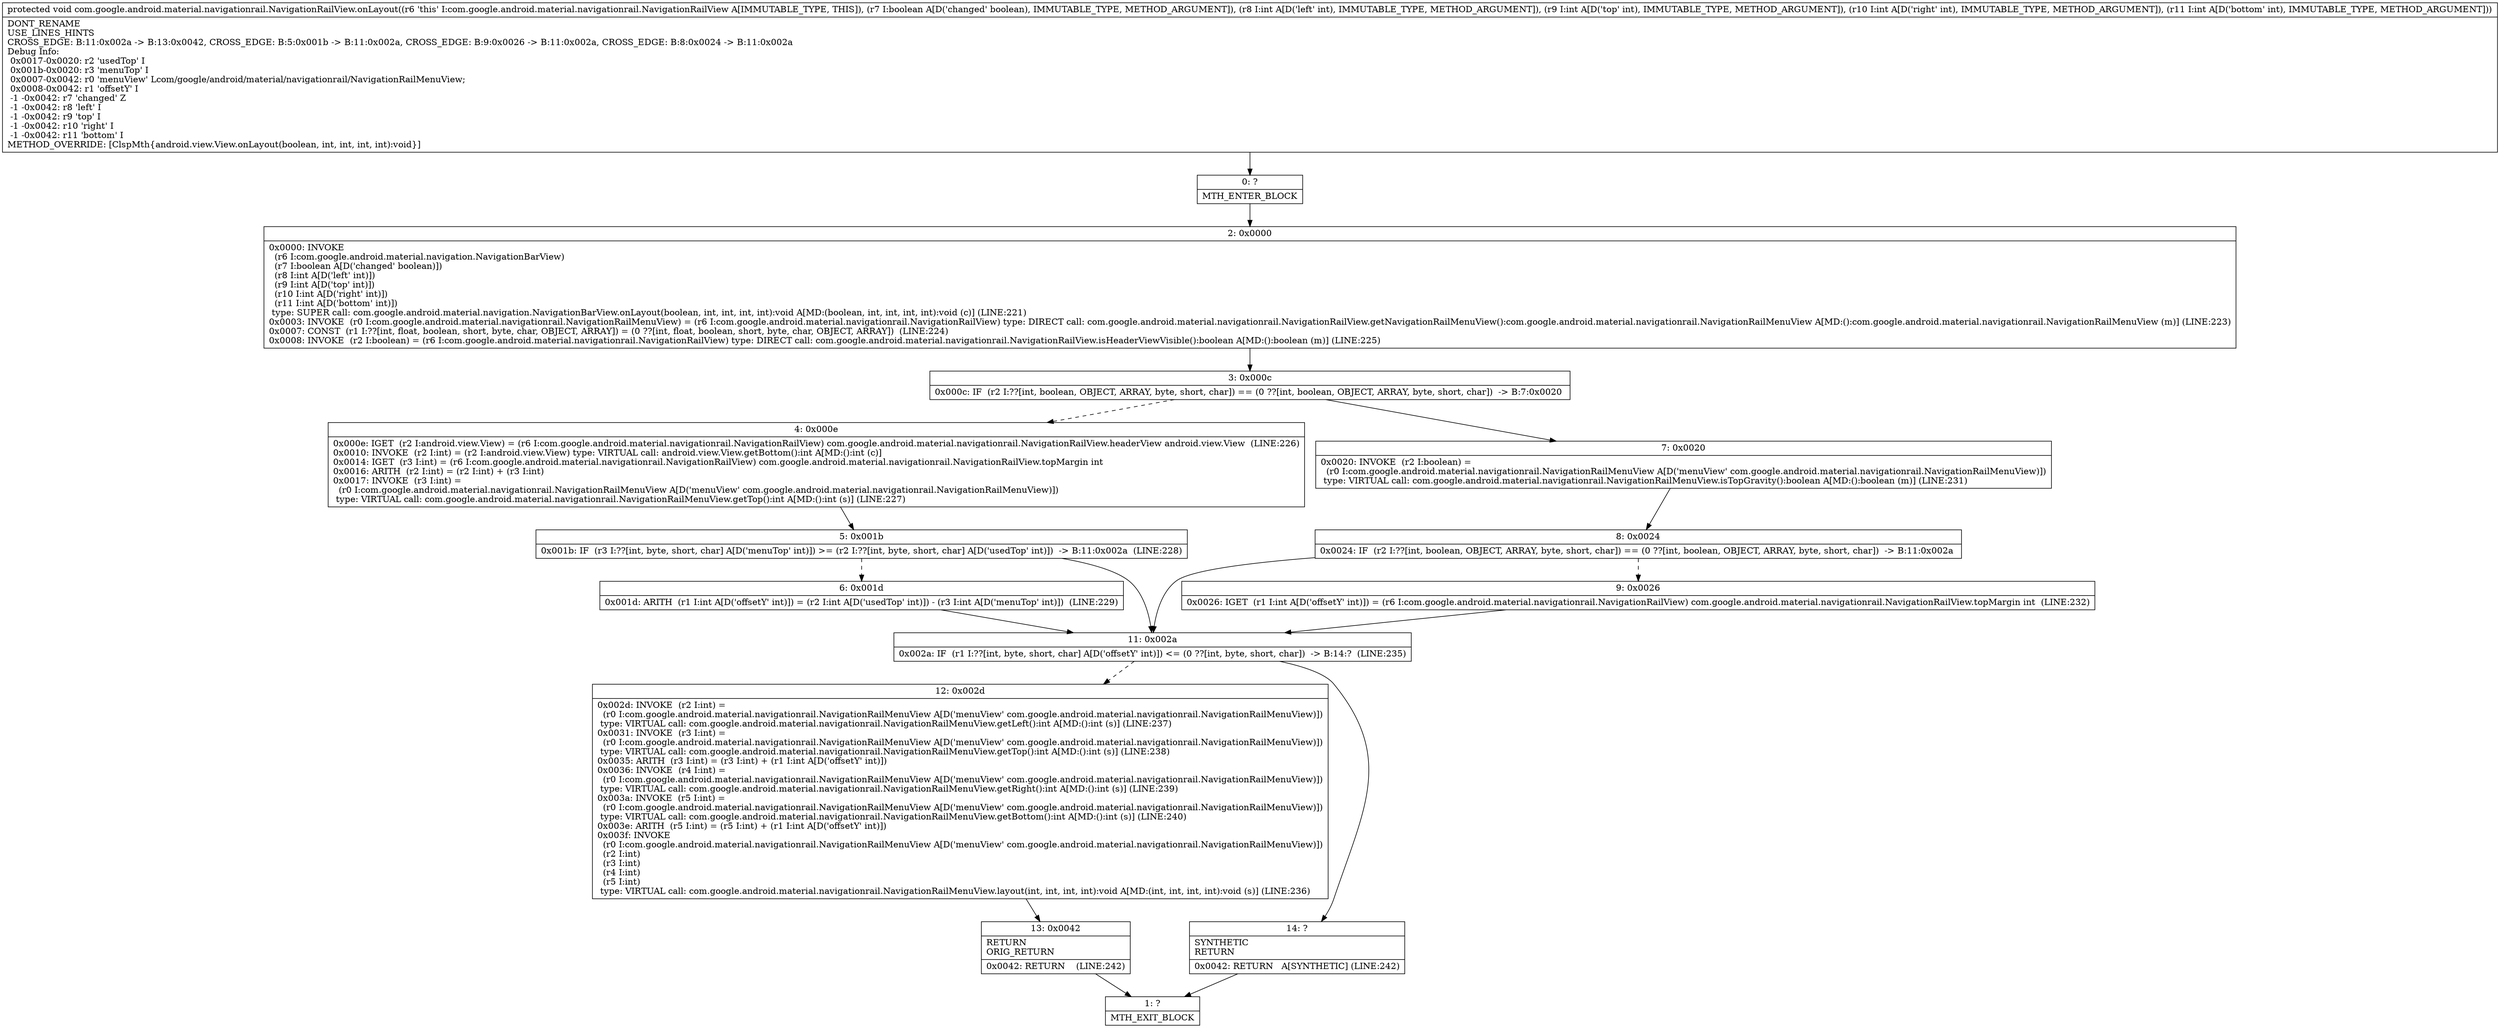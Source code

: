 digraph "CFG forcom.google.android.material.navigationrail.NavigationRailView.onLayout(ZIIII)V" {
Node_0 [shape=record,label="{0\:\ ?|MTH_ENTER_BLOCK\l}"];
Node_2 [shape=record,label="{2\:\ 0x0000|0x0000: INVOKE  \l  (r6 I:com.google.android.material.navigation.NavigationBarView)\l  (r7 I:boolean A[D('changed' boolean)])\l  (r8 I:int A[D('left' int)])\l  (r9 I:int A[D('top' int)])\l  (r10 I:int A[D('right' int)])\l  (r11 I:int A[D('bottom' int)])\l type: SUPER call: com.google.android.material.navigation.NavigationBarView.onLayout(boolean, int, int, int, int):void A[MD:(boolean, int, int, int, int):void (c)] (LINE:221)\l0x0003: INVOKE  (r0 I:com.google.android.material.navigationrail.NavigationRailMenuView) = (r6 I:com.google.android.material.navigationrail.NavigationRailView) type: DIRECT call: com.google.android.material.navigationrail.NavigationRailView.getNavigationRailMenuView():com.google.android.material.navigationrail.NavigationRailMenuView A[MD:():com.google.android.material.navigationrail.NavigationRailMenuView (m)] (LINE:223)\l0x0007: CONST  (r1 I:??[int, float, boolean, short, byte, char, OBJECT, ARRAY]) = (0 ??[int, float, boolean, short, byte, char, OBJECT, ARRAY])  (LINE:224)\l0x0008: INVOKE  (r2 I:boolean) = (r6 I:com.google.android.material.navigationrail.NavigationRailView) type: DIRECT call: com.google.android.material.navigationrail.NavigationRailView.isHeaderViewVisible():boolean A[MD:():boolean (m)] (LINE:225)\l}"];
Node_3 [shape=record,label="{3\:\ 0x000c|0x000c: IF  (r2 I:??[int, boolean, OBJECT, ARRAY, byte, short, char]) == (0 ??[int, boolean, OBJECT, ARRAY, byte, short, char])  \-\> B:7:0x0020 \l}"];
Node_4 [shape=record,label="{4\:\ 0x000e|0x000e: IGET  (r2 I:android.view.View) = (r6 I:com.google.android.material.navigationrail.NavigationRailView) com.google.android.material.navigationrail.NavigationRailView.headerView android.view.View  (LINE:226)\l0x0010: INVOKE  (r2 I:int) = (r2 I:android.view.View) type: VIRTUAL call: android.view.View.getBottom():int A[MD:():int (c)]\l0x0014: IGET  (r3 I:int) = (r6 I:com.google.android.material.navigationrail.NavigationRailView) com.google.android.material.navigationrail.NavigationRailView.topMargin int \l0x0016: ARITH  (r2 I:int) = (r2 I:int) + (r3 I:int) \l0x0017: INVOKE  (r3 I:int) = \l  (r0 I:com.google.android.material.navigationrail.NavigationRailMenuView A[D('menuView' com.google.android.material.navigationrail.NavigationRailMenuView)])\l type: VIRTUAL call: com.google.android.material.navigationrail.NavigationRailMenuView.getTop():int A[MD:():int (s)] (LINE:227)\l}"];
Node_5 [shape=record,label="{5\:\ 0x001b|0x001b: IF  (r3 I:??[int, byte, short, char] A[D('menuTop' int)]) \>= (r2 I:??[int, byte, short, char] A[D('usedTop' int)])  \-\> B:11:0x002a  (LINE:228)\l}"];
Node_6 [shape=record,label="{6\:\ 0x001d|0x001d: ARITH  (r1 I:int A[D('offsetY' int)]) = (r2 I:int A[D('usedTop' int)]) \- (r3 I:int A[D('menuTop' int)])  (LINE:229)\l}"];
Node_11 [shape=record,label="{11\:\ 0x002a|0x002a: IF  (r1 I:??[int, byte, short, char] A[D('offsetY' int)]) \<= (0 ??[int, byte, short, char])  \-\> B:14:?  (LINE:235)\l}"];
Node_12 [shape=record,label="{12\:\ 0x002d|0x002d: INVOKE  (r2 I:int) = \l  (r0 I:com.google.android.material.navigationrail.NavigationRailMenuView A[D('menuView' com.google.android.material.navigationrail.NavigationRailMenuView)])\l type: VIRTUAL call: com.google.android.material.navigationrail.NavigationRailMenuView.getLeft():int A[MD:():int (s)] (LINE:237)\l0x0031: INVOKE  (r3 I:int) = \l  (r0 I:com.google.android.material.navigationrail.NavigationRailMenuView A[D('menuView' com.google.android.material.navigationrail.NavigationRailMenuView)])\l type: VIRTUAL call: com.google.android.material.navigationrail.NavigationRailMenuView.getTop():int A[MD:():int (s)] (LINE:238)\l0x0035: ARITH  (r3 I:int) = (r3 I:int) + (r1 I:int A[D('offsetY' int)]) \l0x0036: INVOKE  (r4 I:int) = \l  (r0 I:com.google.android.material.navigationrail.NavigationRailMenuView A[D('menuView' com.google.android.material.navigationrail.NavigationRailMenuView)])\l type: VIRTUAL call: com.google.android.material.navigationrail.NavigationRailMenuView.getRight():int A[MD:():int (s)] (LINE:239)\l0x003a: INVOKE  (r5 I:int) = \l  (r0 I:com.google.android.material.navigationrail.NavigationRailMenuView A[D('menuView' com.google.android.material.navigationrail.NavigationRailMenuView)])\l type: VIRTUAL call: com.google.android.material.navigationrail.NavigationRailMenuView.getBottom():int A[MD:():int (s)] (LINE:240)\l0x003e: ARITH  (r5 I:int) = (r5 I:int) + (r1 I:int A[D('offsetY' int)]) \l0x003f: INVOKE  \l  (r0 I:com.google.android.material.navigationrail.NavigationRailMenuView A[D('menuView' com.google.android.material.navigationrail.NavigationRailMenuView)])\l  (r2 I:int)\l  (r3 I:int)\l  (r4 I:int)\l  (r5 I:int)\l type: VIRTUAL call: com.google.android.material.navigationrail.NavigationRailMenuView.layout(int, int, int, int):void A[MD:(int, int, int, int):void (s)] (LINE:236)\l}"];
Node_13 [shape=record,label="{13\:\ 0x0042|RETURN\lORIG_RETURN\l|0x0042: RETURN    (LINE:242)\l}"];
Node_1 [shape=record,label="{1\:\ ?|MTH_EXIT_BLOCK\l}"];
Node_14 [shape=record,label="{14\:\ ?|SYNTHETIC\lRETURN\l|0x0042: RETURN   A[SYNTHETIC] (LINE:242)\l}"];
Node_7 [shape=record,label="{7\:\ 0x0020|0x0020: INVOKE  (r2 I:boolean) = \l  (r0 I:com.google.android.material.navigationrail.NavigationRailMenuView A[D('menuView' com.google.android.material.navigationrail.NavigationRailMenuView)])\l type: VIRTUAL call: com.google.android.material.navigationrail.NavigationRailMenuView.isTopGravity():boolean A[MD:():boolean (m)] (LINE:231)\l}"];
Node_8 [shape=record,label="{8\:\ 0x0024|0x0024: IF  (r2 I:??[int, boolean, OBJECT, ARRAY, byte, short, char]) == (0 ??[int, boolean, OBJECT, ARRAY, byte, short, char])  \-\> B:11:0x002a \l}"];
Node_9 [shape=record,label="{9\:\ 0x0026|0x0026: IGET  (r1 I:int A[D('offsetY' int)]) = (r6 I:com.google.android.material.navigationrail.NavigationRailView) com.google.android.material.navigationrail.NavigationRailView.topMargin int  (LINE:232)\l}"];
MethodNode[shape=record,label="{protected void com.google.android.material.navigationrail.NavigationRailView.onLayout((r6 'this' I:com.google.android.material.navigationrail.NavigationRailView A[IMMUTABLE_TYPE, THIS]), (r7 I:boolean A[D('changed' boolean), IMMUTABLE_TYPE, METHOD_ARGUMENT]), (r8 I:int A[D('left' int), IMMUTABLE_TYPE, METHOD_ARGUMENT]), (r9 I:int A[D('top' int), IMMUTABLE_TYPE, METHOD_ARGUMENT]), (r10 I:int A[D('right' int), IMMUTABLE_TYPE, METHOD_ARGUMENT]), (r11 I:int A[D('bottom' int), IMMUTABLE_TYPE, METHOD_ARGUMENT]))  | DONT_RENAME\lUSE_LINES_HINTS\lCROSS_EDGE: B:11:0x002a \-\> B:13:0x0042, CROSS_EDGE: B:5:0x001b \-\> B:11:0x002a, CROSS_EDGE: B:9:0x0026 \-\> B:11:0x002a, CROSS_EDGE: B:8:0x0024 \-\> B:11:0x002a\lDebug Info:\l  0x0017\-0x0020: r2 'usedTop' I\l  0x001b\-0x0020: r3 'menuTop' I\l  0x0007\-0x0042: r0 'menuView' Lcom\/google\/android\/material\/navigationrail\/NavigationRailMenuView;\l  0x0008\-0x0042: r1 'offsetY' I\l  \-1 \-0x0042: r7 'changed' Z\l  \-1 \-0x0042: r8 'left' I\l  \-1 \-0x0042: r9 'top' I\l  \-1 \-0x0042: r10 'right' I\l  \-1 \-0x0042: r11 'bottom' I\lMETHOD_OVERRIDE: [ClspMth\{android.view.View.onLayout(boolean, int, int, int, int):void\}]\l}"];
MethodNode -> Node_0;Node_0 -> Node_2;
Node_2 -> Node_3;
Node_3 -> Node_4[style=dashed];
Node_3 -> Node_7;
Node_4 -> Node_5;
Node_5 -> Node_6[style=dashed];
Node_5 -> Node_11;
Node_6 -> Node_11;
Node_11 -> Node_12[style=dashed];
Node_11 -> Node_14;
Node_12 -> Node_13;
Node_13 -> Node_1;
Node_14 -> Node_1;
Node_7 -> Node_8;
Node_8 -> Node_9[style=dashed];
Node_8 -> Node_11;
Node_9 -> Node_11;
}

